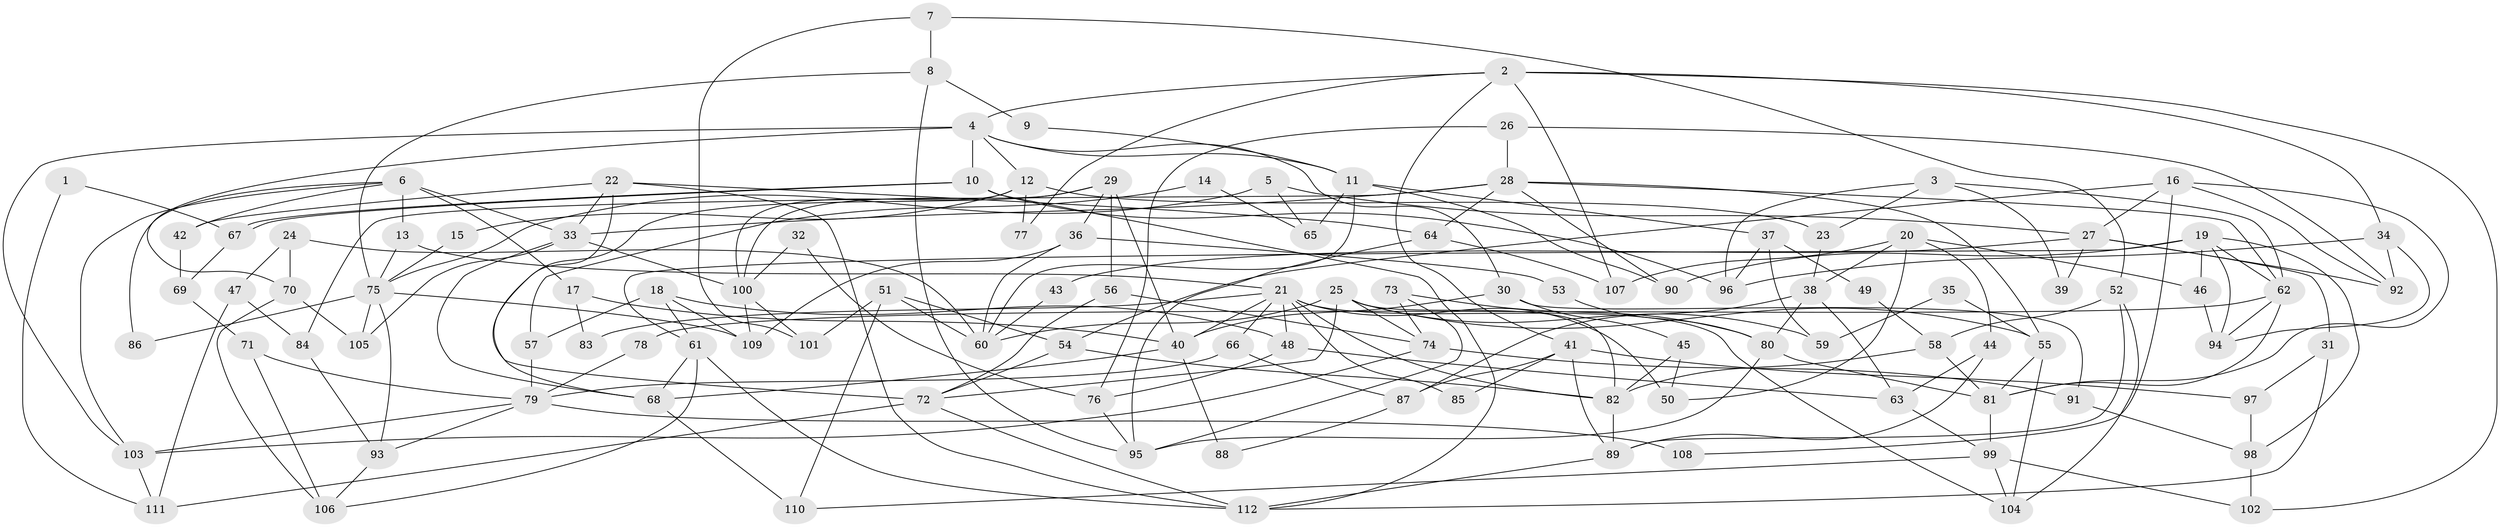 // Generated by graph-tools (version 1.1) at 2025/11/02/27/25 16:11:22]
// undirected, 112 vertices, 224 edges
graph export_dot {
graph [start="1"]
  node [color=gray90,style=filled];
  1;
  2;
  3;
  4;
  5;
  6;
  7;
  8;
  9;
  10;
  11;
  12;
  13;
  14;
  15;
  16;
  17;
  18;
  19;
  20;
  21;
  22;
  23;
  24;
  25;
  26;
  27;
  28;
  29;
  30;
  31;
  32;
  33;
  34;
  35;
  36;
  37;
  38;
  39;
  40;
  41;
  42;
  43;
  44;
  45;
  46;
  47;
  48;
  49;
  50;
  51;
  52;
  53;
  54;
  55;
  56;
  57;
  58;
  59;
  60;
  61;
  62;
  63;
  64;
  65;
  66;
  67;
  68;
  69;
  70;
  71;
  72;
  73;
  74;
  75;
  76;
  77;
  78;
  79;
  80;
  81;
  82;
  83;
  84;
  85;
  86;
  87;
  88;
  89;
  90;
  91;
  92;
  93;
  94;
  95;
  96;
  97;
  98;
  99;
  100;
  101;
  102;
  103;
  104;
  105;
  106;
  107;
  108;
  109;
  110;
  111;
  112;
  1 -- 67;
  1 -- 111;
  2 -- 4;
  2 -- 41;
  2 -- 34;
  2 -- 77;
  2 -- 102;
  2 -- 107;
  3 -- 96;
  3 -- 62;
  3 -- 23;
  3 -- 39;
  4 -- 10;
  4 -- 103;
  4 -- 11;
  4 -- 12;
  4 -- 30;
  4 -- 70;
  5 -- 75;
  5 -- 27;
  5 -- 65;
  6 -- 13;
  6 -- 33;
  6 -- 17;
  6 -- 42;
  6 -- 86;
  6 -- 103;
  7 -- 52;
  7 -- 8;
  7 -- 101;
  8 -- 75;
  8 -- 95;
  8 -- 9;
  9 -- 11;
  10 -- 67;
  10 -- 67;
  10 -- 112;
  10 -- 96;
  11 -- 60;
  11 -- 37;
  11 -- 65;
  11 -- 90;
  12 -- 23;
  12 -- 15;
  12 -- 77;
  12 -- 100;
  13 -- 75;
  13 -- 21;
  14 -- 65;
  14 -- 57;
  15 -- 75;
  16 -- 81;
  16 -- 92;
  16 -- 27;
  16 -- 54;
  16 -- 108;
  17 -- 40;
  17 -- 83;
  18 -- 61;
  18 -- 48;
  18 -- 57;
  18 -- 109;
  19 -- 46;
  19 -- 61;
  19 -- 62;
  19 -- 90;
  19 -- 94;
  19 -- 98;
  20 -- 50;
  20 -- 107;
  20 -- 38;
  20 -- 44;
  20 -- 46;
  21 -- 104;
  21 -- 82;
  21 -- 40;
  21 -- 48;
  21 -- 50;
  21 -- 66;
  21 -- 83;
  21 -- 85;
  22 -- 33;
  22 -- 72;
  22 -- 42;
  22 -- 64;
  22 -- 112;
  23 -- 38;
  24 -- 70;
  24 -- 60;
  24 -- 47;
  25 -- 60;
  25 -- 55;
  25 -- 59;
  25 -- 72;
  25 -- 74;
  25 -- 82;
  26 -- 76;
  26 -- 28;
  26 -- 92;
  27 -- 92;
  27 -- 31;
  27 -- 39;
  27 -- 43;
  28 -- 33;
  28 -- 90;
  28 -- 55;
  28 -- 62;
  28 -- 64;
  28 -- 84;
  29 -- 68;
  29 -- 40;
  29 -- 36;
  29 -- 56;
  29 -- 100;
  30 -- 91;
  30 -- 40;
  30 -- 45;
  31 -- 112;
  31 -- 97;
  32 -- 76;
  32 -- 100;
  33 -- 100;
  33 -- 68;
  33 -- 105;
  34 -- 94;
  34 -- 92;
  34 -- 96;
  35 -- 55;
  35 -- 59;
  36 -- 109;
  36 -- 53;
  36 -- 60;
  37 -- 96;
  37 -- 49;
  37 -- 59;
  38 -- 63;
  38 -- 80;
  38 -- 87;
  40 -- 68;
  40 -- 88;
  41 -- 89;
  41 -- 97;
  41 -- 85;
  41 -- 87;
  42 -- 69;
  43 -- 60;
  44 -- 89;
  44 -- 63;
  45 -- 82;
  45 -- 50;
  46 -- 94;
  47 -- 84;
  47 -- 111;
  48 -- 63;
  48 -- 76;
  49 -- 58;
  51 -- 54;
  51 -- 101;
  51 -- 60;
  51 -- 110;
  52 -- 89;
  52 -- 58;
  52 -- 104;
  53 -- 80;
  54 -- 72;
  54 -- 82;
  55 -- 81;
  55 -- 104;
  56 -- 74;
  56 -- 72;
  57 -- 79;
  58 -- 81;
  58 -- 82;
  61 -- 112;
  61 -- 68;
  61 -- 106;
  62 -- 78;
  62 -- 81;
  62 -- 94;
  63 -- 99;
  64 -- 95;
  64 -- 107;
  66 -- 87;
  66 -- 79;
  67 -- 69;
  68 -- 110;
  69 -- 71;
  70 -- 105;
  70 -- 106;
  71 -- 106;
  71 -- 79;
  72 -- 111;
  72 -- 112;
  73 -- 95;
  73 -- 74;
  73 -- 80;
  74 -- 103;
  74 -- 91;
  75 -- 93;
  75 -- 109;
  75 -- 86;
  75 -- 105;
  76 -- 95;
  78 -- 79;
  79 -- 103;
  79 -- 93;
  79 -- 108;
  80 -- 81;
  80 -- 95;
  81 -- 99;
  82 -- 89;
  84 -- 93;
  87 -- 88;
  89 -- 112;
  91 -- 98;
  93 -- 106;
  97 -- 98;
  98 -- 102;
  99 -- 104;
  99 -- 102;
  99 -- 110;
  100 -- 101;
  100 -- 109;
  103 -- 111;
}
